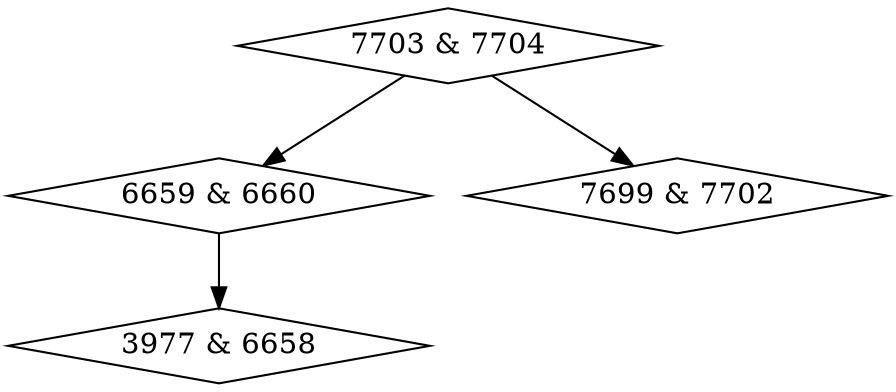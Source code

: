 digraph {
0 [label = "3977 & 6658", shape = diamond];
1 [label = "6659 & 6660", shape = diamond];
2 [label = "7699 & 7702", shape = diamond];
3 [label = "7703 & 7704", shape = diamond];
1->0;
3->1;
3->2;
}
